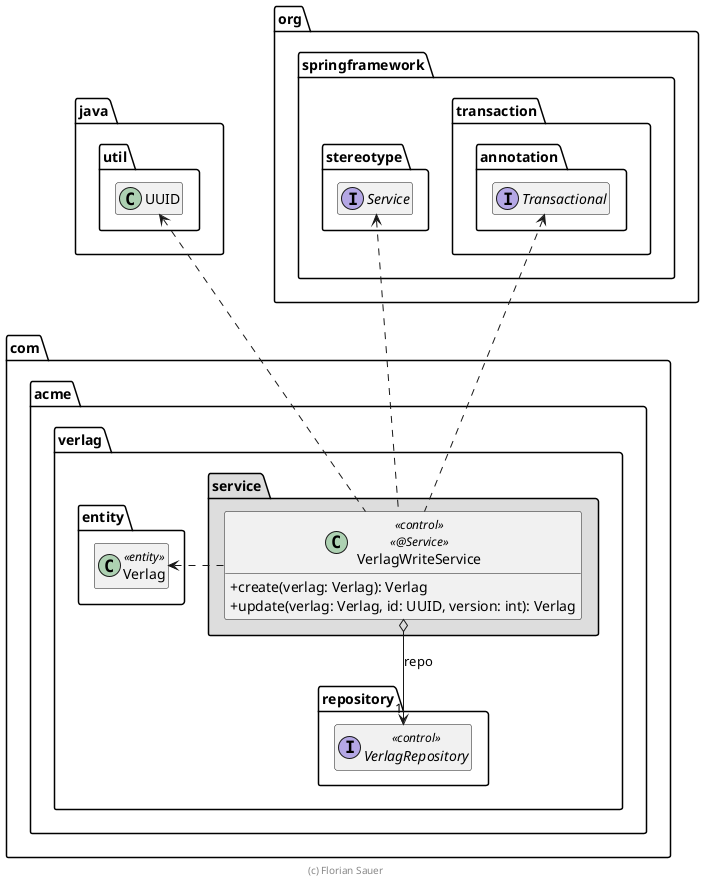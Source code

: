 ' Copyright (c) 2023 - present Florian Sauer
'
' This program is free software: you can redistribute it and/or modify
' it under the terms of the GNU General Public License as published by
' the Free Software Foundation, either version 3 of the License, or
' (at your option) any later version.
'
' This program is distributed in the hope that it will be useful,
' but WITHOUT ANY WARRANTY; without even the implied warranty of
' MERCHANTABILITY or FITNESS FOR A PARTICULAR PURPOSE.  See the
' GNU General Public License for more details.
'
' You should have received a copy of the GNU General Public License
' along with this program.  If not, see <https://www.gnu.org/licenses/>.

' https://c4model.com
' https://www.infoq.com/articles/C4-architecture-model
' https://github.com/plantuml-stdlib/C4-PlantUML
@startuml VerlagWriteService

skinparam classAttributeIconSize 0

package java.util {
    class UUID
}

package org.springframework {
    package stereotype {
        interface Service
    }

    package transaction.annotation {
        interface Transactional
    }
}

package com.acme.verlag {

    package entity {
        class Verlag << entity >>
        Verlag .up[hidden].> UUID
    }

    package repository {
        interface VerlagRepository << control >>
    }

    package service #DDDDDD {
        class VerlagWriteService << control >> << @Service >> {
            + create(verlag: Verlag): Verlag
            + update(verlag: Verlag, id: UUID, version: int): Verlag
        }

        VerlagWriteService o--> "1" VerlagRepository : repo

        VerlagWriteService .right.> Verlag
        VerlagWriteService .up.> UUID
        VerlagWriteService .up.> Service
        VerlagWriteService .up.> Transactional
    }
}

hide empty members

footer (c) Florian Sauer

@enduml
